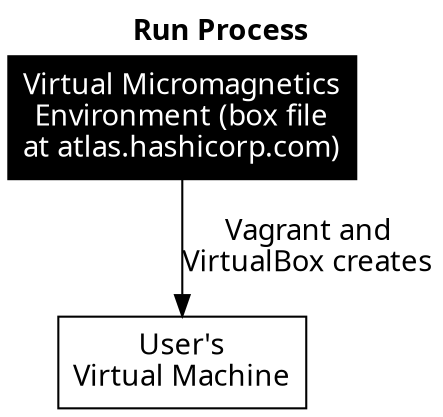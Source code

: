 digraph "run-process" {
    margin=0

    // Add title
    fontname="verdana bold"
    labelloc = "t"
    label = "Run Process"

    // Define nodes and style
    node [fillcolor=black, fontcolor=white, fontname="verdana",
          margin="0.1, 0.1", rankdir="UD", shape=rect, style=filled]
    d [label="Virtual Micromagnetics\nEnvironment (box file\nat atlas.hashicorp.com)"]
    e [label="User's\nVirtual Machine", fillcolor=white fontcolor=black]

    // Define edges and style
    edge [fontname="verdana"]
    d -> e [label="Vagrant and\nVirtualBox creates"]
}